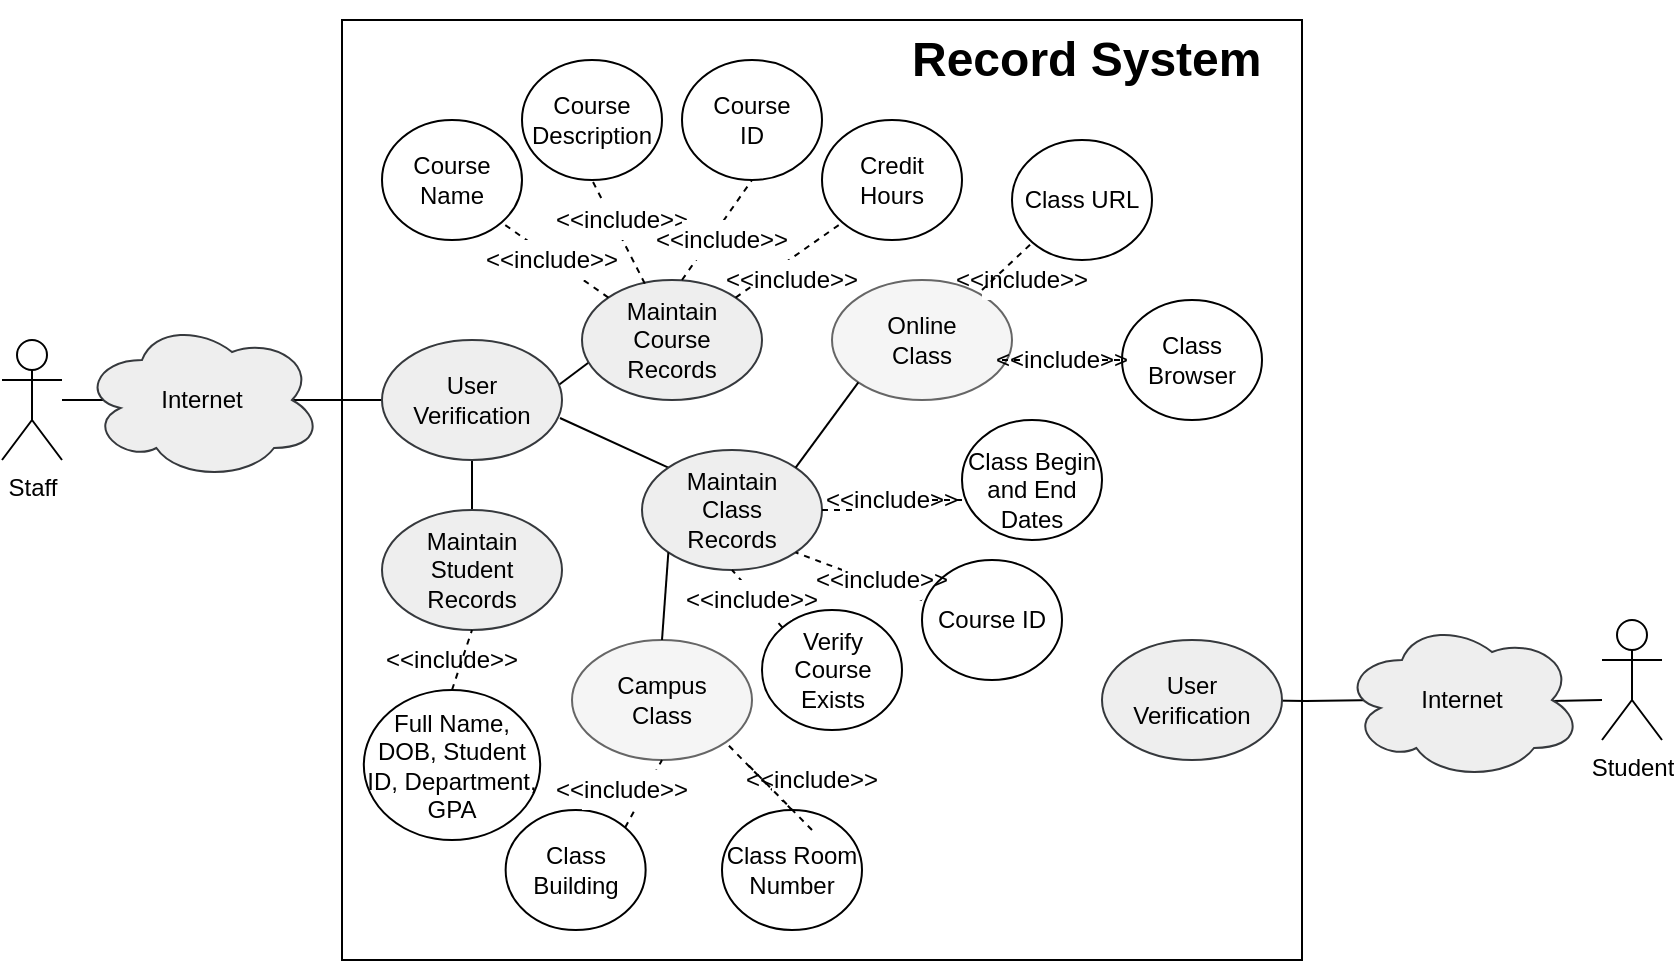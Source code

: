 <mxfile version="14.1.8" type="github">
  <diagram id="ww5f84e6MGx6yijLNMb9" name="Page-1">
    <mxGraphModel dx="1091" dy="523" grid="1" gridSize="10" guides="1" tooltips="1" connect="1" arrows="1" fold="1" page="1" pageScale="1" pageWidth="850" pageHeight="1100" math="0" shadow="0">
      <root>
        <mxCell id="0" />
        <mxCell id="1" parent="0" />
        <mxCell id="B8DDg9iWWgw_p-ArfUbX-2" value="" style="rounded=0;whiteSpace=wrap;html=1;" vertex="1" parent="1">
          <mxGeometry x="180" y="10" width="480" height="470" as="geometry" />
        </mxCell>
        <mxCell id="B8DDg9iWWgw_p-ArfUbX-19" value="" style="endArrow=none;html=1;entryX=0;entryY=0.25;entryDx=0;entryDy=0;" edge="1" parent="1" target="B8DDg9iWWgw_p-ArfUbX-13">
          <mxGeometry width="50" height="50" relative="1" as="geometry">
            <mxPoint x="265" y="210" as="sourcePoint" />
            <mxPoint x="315" y="160" as="targetPoint" />
          </mxGeometry>
        </mxCell>
        <mxCell id="B8DDg9iWWgw_p-ArfUbX-20" value="" style="endArrow=none;html=1;entryX=0;entryY=0.25;entryDx=0;entryDy=0;exitX=0;exitY=0;exitDx=0;exitDy=0;" edge="1" parent="1" source="B8DDg9iWWgw_p-ArfUbX-10">
          <mxGeometry width="50" height="50" relative="1" as="geometry">
            <mxPoint x="323" y="226" as="sourcePoint" />
            <mxPoint x="289" y="209" as="targetPoint" />
          </mxGeometry>
        </mxCell>
        <mxCell id="B8DDg9iWWgw_p-ArfUbX-3" style="edgeStyle=orthogonalEdgeStyle;rounded=0;orthogonalLoop=1;jettySize=auto;html=1;" edge="1" parent="1" source="B8DDg9iWWgw_p-ArfUbX-1">
          <mxGeometry relative="1" as="geometry">
            <mxPoint x="90" y="200" as="targetPoint" />
          </mxGeometry>
        </mxCell>
        <mxCell id="B8DDg9iWWgw_p-ArfUbX-1" value="Staff" style="shape=umlActor;verticalLabelPosition=bottom;verticalAlign=top;html=1;outlineConnect=0;" vertex="1" parent="1">
          <mxGeometry x="10" y="170" width="30" height="60" as="geometry" />
        </mxCell>
        <mxCell id="B8DDg9iWWgw_p-ArfUbX-5" style="edgeStyle=orthogonalEdgeStyle;rounded=0;orthogonalLoop=1;jettySize=auto;html=1;exitX=0.875;exitY=0.5;exitDx=0;exitDy=0;exitPerimeter=0;" edge="1" parent="1" source="B8DDg9iWWgw_p-ArfUbX-4" target="B8DDg9iWWgw_p-ArfUbX-8">
          <mxGeometry relative="1" as="geometry">
            <mxPoint x="200" y="200" as="targetPoint" />
          </mxGeometry>
        </mxCell>
        <mxCell id="B8DDg9iWWgw_p-ArfUbX-4" value="" style="ellipse;shape=cloud;whiteSpace=wrap;html=1;fillColor=#eeeeee;strokeColor=#36393d;" vertex="1" parent="1">
          <mxGeometry x="50" y="160" width="120" height="80" as="geometry" />
        </mxCell>
        <mxCell id="B8DDg9iWWgw_p-ArfUbX-6" value="Internet" style="text;html=1;strokeColor=none;fillColor=none;align=center;verticalAlign=middle;whiteSpace=wrap;rounded=0;" vertex="1" parent="1">
          <mxGeometry x="90" y="190" width="40" height="20" as="geometry" />
        </mxCell>
        <mxCell id="B8DDg9iWWgw_p-ArfUbX-102" style="edgeStyle=orthogonalEdgeStyle;rounded=0;orthogonalLoop=1;jettySize=auto;html=1;exitX=0.5;exitY=1;exitDx=0;exitDy=0;entryX=0.5;entryY=0;entryDx=0;entryDy=0;" edge="1" parent="1" source="B8DDg9iWWgw_p-ArfUbX-9" target="B8DDg9iWWgw_p-ArfUbX-101">
          <mxGeometry relative="1" as="geometry" />
        </mxCell>
        <mxCell id="B8DDg9iWWgw_p-ArfUbX-9" value="" style="ellipse;whiteSpace=wrap;html=1;fillColor=#eeeeee;strokeColor=#36393d;" vertex="1" parent="1">
          <mxGeometry x="200" y="170" width="90" height="60" as="geometry" />
        </mxCell>
        <mxCell id="B8DDg9iWWgw_p-ArfUbX-8" value="User Verification" style="text;html=1;strokeColor=none;fillColor=none;align=center;verticalAlign=middle;whiteSpace=wrap;rounded=0;" vertex="1" parent="1">
          <mxGeometry x="225" y="190" width="40" height="20" as="geometry" />
        </mxCell>
        <mxCell id="B8DDg9iWWgw_p-ArfUbX-10" value="" style="ellipse;whiteSpace=wrap;html=1;fillColor=#eeeeee;strokeColor=#36393d;" vertex="1" parent="1">
          <mxGeometry x="330" y="225" width="90" height="60" as="geometry" />
        </mxCell>
        <mxCell id="B8DDg9iWWgw_p-ArfUbX-11" value="" style="ellipse;whiteSpace=wrap;html=1;fillColor=#eeeeee;strokeColor=#36393d;" vertex="1" parent="1">
          <mxGeometry x="300" y="140" width="90" height="60" as="geometry" />
        </mxCell>
        <mxCell id="B8DDg9iWWgw_p-ArfUbX-13" value="Maintain Course Records" style="text;html=1;strokeColor=none;fillColor=none;align=center;verticalAlign=middle;whiteSpace=wrap;rounded=0;" vertex="1" parent="1">
          <mxGeometry x="325" y="160" width="40" height="20" as="geometry" />
        </mxCell>
        <mxCell id="B8DDg9iWWgw_p-ArfUbX-14" value="Maintain Class Records" style="text;html=1;strokeColor=none;fillColor=none;align=center;verticalAlign=middle;whiteSpace=wrap;rounded=0;" vertex="1" parent="1">
          <mxGeometry x="355" y="245" width="40" height="20" as="geometry" />
        </mxCell>
        <mxCell id="B8DDg9iWWgw_p-ArfUbX-22" value="" style="ellipse;whiteSpace=wrap;html=1;" vertex="1" parent="1">
          <mxGeometry x="200" y="60" width="70" height="60" as="geometry" />
        </mxCell>
        <mxCell id="B8DDg9iWWgw_p-ArfUbX-25" value="" style="ellipse;whiteSpace=wrap;html=1;" vertex="1" parent="1">
          <mxGeometry x="270" y="30" width="70" height="60" as="geometry" />
        </mxCell>
        <mxCell id="B8DDg9iWWgw_p-ArfUbX-26" value="" style="ellipse;whiteSpace=wrap;html=1;" vertex="1" parent="1">
          <mxGeometry x="350" y="30" width="70" height="60" as="geometry" />
        </mxCell>
        <mxCell id="B8DDg9iWWgw_p-ArfUbX-27" value="" style="ellipse;whiteSpace=wrap;html=1;" vertex="1" parent="1">
          <mxGeometry x="420" y="60" width="70" height="60" as="geometry" />
        </mxCell>
        <mxCell id="B8DDg9iWWgw_p-ArfUbX-28" value="Course Description" style="text;html=1;strokeColor=none;fillColor=none;align=center;verticalAlign=middle;whiteSpace=wrap;rounded=0;" vertex="1" parent="1">
          <mxGeometry x="285" y="50" width="40" height="20" as="geometry" />
        </mxCell>
        <mxCell id="B8DDg9iWWgw_p-ArfUbX-29" value="Course Name" style="text;html=1;strokeColor=none;fillColor=none;align=center;verticalAlign=middle;whiteSpace=wrap;rounded=0;" vertex="1" parent="1">
          <mxGeometry x="215" y="80" width="40" height="20" as="geometry" />
        </mxCell>
        <mxCell id="B8DDg9iWWgw_p-ArfUbX-30" value="Course ID" style="text;html=1;strokeColor=none;fillColor=none;align=center;verticalAlign=middle;whiteSpace=wrap;rounded=0;" vertex="1" parent="1">
          <mxGeometry x="365" y="50" width="40" height="20" as="geometry" />
        </mxCell>
        <mxCell id="B8DDg9iWWgw_p-ArfUbX-31" value="Credit Hours" style="text;html=1;strokeColor=none;fillColor=none;align=center;verticalAlign=middle;whiteSpace=wrap;rounded=0;" vertex="1" parent="1">
          <mxGeometry x="435" y="80" width="40" height="20" as="geometry" />
        </mxCell>
        <mxCell id="B8DDg9iWWgw_p-ArfUbX-32" value="" style="endArrow=none;html=1;entryX=1;entryY=1;entryDx=0;entryDy=0;exitX=0;exitY=0;exitDx=0;exitDy=0;dashed=1;" edge="1" parent="1" source="B8DDg9iWWgw_p-ArfUbX-11" target="B8DDg9iWWgw_p-ArfUbX-22">
          <mxGeometry width="50" height="50" relative="1" as="geometry">
            <mxPoint x="300" y="170" as="sourcePoint" />
            <mxPoint x="350" y="120" as="targetPoint" />
          </mxGeometry>
        </mxCell>
        <mxCell id="B8DDg9iWWgw_p-ArfUbX-34" value="" style="endArrow=none;html=1;exitX=0.349;exitY=0.03;exitDx=0;exitDy=0;exitPerimeter=0;entryX=0.5;entryY=1;entryDx=0;entryDy=0;dashed=1;" edge="1" parent="1" source="B8DDg9iWWgw_p-ArfUbX-11" target="B8DDg9iWWgw_p-ArfUbX-25">
          <mxGeometry width="50" height="50" relative="1" as="geometry">
            <mxPoint x="330" y="130" as="sourcePoint" />
            <mxPoint x="380" y="80" as="targetPoint" />
          </mxGeometry>
        </mxCell>
        <mxCell id="B8DDg9iWWgw_p-ArfUbX-35" value="" style="endArrow=none;html=1;entryX=0.5;entryY=1;entryDx=0;entryDy=0;dashed=1;" edge="1" parent="1" target="B8DDg9iWWgw_p-ArfUbX-26">
          <mxGeometry width="50" height="50" relative="1" as="geometry">
            <mxPoint x="350" y="140" as="sourcePoint" />
            <mxPoint x="400" y="90" as="targetPoint" />
          </mxGeometry>
        </mxCell>
        <mxCell id="B8DDg9iWWgw_p-ArfUbX-36" value="" style="endArrow=none;html=1;entryX=0;entryY=1;entryDx=0;entryDy=0;exitX=1;exitY=0;exitDx=0;exitDy=0;dashed=1;" edge="1" parent="1" source="B8DDg9iWWgw_p-ArfUbX-11" target="B8DDg9iWWgw_p-ArfUbX-27">
          <mxGeometry width="50" height="50" relative="1" as="geometry">
            <mxPoint x="385" y="160" as="sourcePoint" />
            <mxPoint x="435" y="110" as="targetPoint" />
          </mxGeometry>
        </mxCell>
        <mxCell id="B8DDg9iWWgw_p-ArfUbX-37" value="&amp;lt;&amp;lt;include&amp;gt;&amp;gt;" style="text;html=1;strokeColor=none;align=center;verticalAlign=middle;whiteSpace=wrap;rounded=0;fillColor=#ffffff;" vertex="1" parent="1">
          <mxGeometry x="265" y="120" width="40" height="20" as="geometry" />
        </mxCell>
        <mxCell id="B8DDg9iWWgw_p-ArfUbX-44" value="&amp;lt;&amp;lt;include&amp;gt;&amp;gt;" style="text;html=1;strokeColor=none;align=center;verticalAlign=middle;whiteSpace=wrap;rounded=0;fillColor=#ffffff;" vertex="1" parent="1">
          <mxGeometry x="300" y="100" width="40" height="20" as="geometry" />
        </mxCell>
        <mxCell id="B8DDg9iWWgw_p-ArfUbX-46" value="&amp;lt;&amp;lt;include&amp;gt;&amp;gt;" style="text;html=1;strokeColor=none;align=center;verticalAlign=middle;whiteSpace=wrap;rounded=0;fillColor=#ffffff;" vertex="1" parent="1">
          <mxGeometry x="350" y="110" width="40" height="20" as="geometry" />
        </mxCell>
        <mxCell id="B8DDg9iWWgw_p-ArfUbX-47" value="&amp;lt;&amp;lt;include&amp;gt;&amp;gt;" style="text;html=1;strokeColor=none;align=center;verticalAlign=middle;whiteSpace=wrap;rounded=0;fillColor=#ffffff;" vertex="1" parent="1">
          <mxGeometry x="385" y="130" width="40" height="20" as="geometry" />
        </mxCell>
        <mxCell id="B8DDg9iWWgw_p-ArfUbX-53" value="" style="ellipse;whiteSpace=wrap;html=1;fillColor=#f5f5f5;strokeColor=#666666;fontColor=#333333;" vertex="1" parent="1">
          <mxGeometry x="425" y="140" width="90" height="60" as="geometry" />
        </mxCell>
        <mxCell id="B8DDg9iWWgw_p-ArfUbX-54" value="" style="ellipse;whiteSpace=wrap;html=1;fillColor=#f5f5f5;strokeColor=#666666;fontColor=#333333;" vertex="1" parent="1">
          <mxGeometry x="295" y="320" width="90" height="60" as="geometry" />
        </mxCell>
        <mxCell id="B8DDg9iWWgw_p-ArfUbX-55" value="Online Class" style="text;html=1;strokeColor=none;fillColor=none;align=center;verticalAlign=middle;whiteSpace=wrap;rounded=0;" vertex="1" parent="1">
          <mxGeometry x="450" y="160" width="40" height="20" as="geometry" />
        </mxCell>
        <mxCell id="B8DDg9iWWgw_p-ArfUbX-57" value="Campus Class" style="text;html=1;strokeColor=none;fillColor=none;align=center;verticalAlign=middle;whiteSpace=wrap;rounded=0;" vertex="1" parent="1">
          <mxGeometry x="320" y="340" width="40" height="20" as="geometry" />
        </mxCell>
        <mxCell id="B8DDg9iWWgw_p-ArfUbX-58" value="" style="ellipse;whiteSpace=wrap;html=1;" vertex="1" parent="1">
          <mxGeometry x="490" y="210" width="70" height="60" as="geometry" />
        </mxCell>
        <mxCell id="B8DDg9iWWgw_p-ArfUbX-59" value="Class Begin and End Dates" style="text;html=1;strokeColor=none;fillColor=none;align=center;verticalAlign=middle;whiteSpace=wrap;rounded=0;" vertex="1" parent="1">
          <mxGeometry x="490" y="235" width="70" height="20" as="geometry" />
        </mxCell>
        <mxCell id="B8DDg9iWWgw_p-ArfUbX-60" value="" style="ellipse;whiteSpace=wrap;html=1;" vertex="1" parent="1">
          <mxGeometry x="390" y="305" width="70" height="60" as="geometry" />
        </mxCell>
        <mxCell id="B8DDg9iWWgw_p-ArfUbX-61" value="Verify Course Exists" style="text;html=1;strokeColor=none;fillColor=none;align=center;verticalAlign=middle;whiteSpace=wrap;rounded=0;" vertex="1" parent="1">
          <mxGeometry x="393" y="325" width="65" height="20" as="geometry" />
        </mxCell>
        <mxCell id="B8DDg9iWWgw_p-ArfUbX-64" value="" style="ellipse;whiteSpace=wrap;html=1;" vertex="1" parent="1">
          <mxGeometry x="470" y="280" width="70" height="60" as="geometry" />
        </mxCell>
        <mxCell id="B8DDg9iWWgw_p-ArfUbX-65" value="Course ID" style="text;html=1;strokeColor=none;fillColor=none;align=center;verticalAlign=middle;whiteSpace=wrap;rounded=0;" vertex="1" parent="1">
          <mxGeometry x="470" y="300" width="70" height="20" as="geometry" />
        </mxCell>
        <mxCell id="B8DDg9iWWgw_p-ArfUbX-66" value="" style="endArrow=none;html=1;exitX=1;exitY=0;exitDx=0;exitDy=0;entryX=0;entryY=1;entryDx=0;entryDy=0;" edge="1" parent="1" source="B8DDg9iWWgw_p-ArfUbX-10" target="B8DDg9iWWgw_p-ArfUbX-53">
          <mxGeometry width="50" height="50" relative="1" as="geometry">
            <mxPoint x="402.09" y="229.997" as="sourcePoint" />
            <mxPoint x="347.91" y="205.21" as="targetPoint" />
          </mxGeometry>
        </mxCell>
        <mxCell id="B8DDg9iWWgw_p-ArfUbX-67" value="" style="endArrow=none;html=1;entryX=0;entryY=1;entryDx=0;entryDy=0;exitX=0.5;exitY=0;exitDx=0;exitDy=0;" edge="1" parent="1" source="B8DDg9iWWgw_p-ArfUbX-54" target="B8DDg9iWWgw_p-ArfUbX-10">
          <mxGeometry width="50" height="50" relative="1" as="geometry">
            <mxPoint x="405.0" y="309.787" as="sourcePoint" />
            <mxPoint x="350.82" y="285" as="targetPoint" />
          </mxGeometry>
        </mxCell>
        <mxCell id="B8DDg9iWWgw_p-ArfUbX-69" value="" style="endArrow=none;html=1;exitX=0;exitY=0;exitDx=0;exitDy=0;entryX=0.5;entryY=1;entryDx=0;entryDy=0;dashed=1;" edge="1" parent="1" source="B8DDg9iWWgw_p-ArfUbX-60" target="B8DDg9iWWgw_p-ArfUbX-10">
          <mxGeometry width="50" height="50" relative="1" as="geometry">
            <mxPoint x="358.64" y="324.997" as="sourcePoint" />
            <mxPoint x="390" y="282" as="targetPoint" />
          </mxGeometry>
        </mxCell>
        <mxCell id="B8DDg9iWWgw_p-ArfUbX-70" value="" style="endArrow=none;html=1;exitX=0;exitY=0;exitDx=0;exitDy=0;entryX=1;entryY=1;entryDx=0;entryDy=0;dashed=1;" edge="1" parent="1" source="B8DDg9iWWgw_p-ArfUbX-65" target="B8DDg9iWWgw_p-ArfUbX-10">
          <mxGeometry width="50" height="50" relative="1" as="geometry">
            <mxPoint x="410.251" y="323.787" as="sourcePoint" />
            <mxPoint x="385" y="295" as="targetPoint" />
          </mxGeometry>
        </mxCell>
        <mxCell id="B8DDg9iWWgw_p-ArfUbX-71" value="" style="endArrow=none;html=1;exitX=0;exitY=0.75;exitDx=0;exitDy=0;entryX=1;entryY=0.5;entryDx=0;entryDy=0;dashed=1;" edge="1" parent="1" source="B8DDg9iWWgw_p-ArfUbX-75" target="B8DDg9iWWgw_p-ArfUbX-10">
          <mxGeometry width="50" height="50" relative="1" as="geometry">
            <mxPoint x="420.251" y="333.787" as="sourcePoint" />
            <mxPoint x="395" y="305" as="targetPoint" />
          </mxGeometry>
        </mxCell>
        <mxCell id="B8DDg9iWWgw_p-ArfUbX-72" value="&amp;lt;&amp;lt;include&amp;gt;&amp;gt;" style="text;html=1;strokeColor=none;align=center;verticalAlign=middle;whiteSpace=wrap;rounded=0;fillColor=#ffffff;" vertex="1" parent="1">
          <mxGeometry x="365" y="290" width="40" height="20" as="geometry" />
        </mxCell>
        <mxCell id="B8DDg9iWWgw_p-ArfUbX-74" value="&amp;lt;&amp;lt;include&amp;gt;&amp;gt;" style="text;html=1;strokeColor=none;align=center;verticalAlign=middle;whiteSpace=wrap;rounded=0;fillColor=#ffffff;" vertex="1" parent="1">
          <mxGeometry x="430" y="280" width="40" height="20" as="geometry" />
        </mxCell>
        <mxCell id="B8DDg9iWWgw_p-ArfUbX-75" value="&amp;lt;&amp;lt;include&amp;gt;&amp;gt;" style="text;html=1;strokeColor=none;align=center;verticalAlign=middle;whiteSpace=wrap;rounded=0;fillColor=#ffffff;" vertex="1" parent="1">
          <mxGeometry x="435" y="240" width="40" height="20" as="geometry" />
        </mxCell>
        <mxCell id="B8DDg9iWWgw_p-ArfUbX-76" value="" style="endArrow=none;html=1;exitX=0;exitY=0.75;exitDx=0;exitDy=0;entryX=1;entryY=0.5;entryDx=0;entryDy=0;dashed=1;" edge="1" parent="1" source="B8DDg9iWWgw_p-ArfUbX-59" target="B8DDg9iWWgw_p-ArfUbX-75">
          <mxGeometry width="50" height="50" relative="1" as="geometry">
            <mxPoint x="490" y="250" as="sourcePoint" />
            <mxPoint x="420" y="255" as="targetPoint" />
          </mxGeometry>
        </mxCell>
        <mxCell id="B8DDg9iWWgw_p-ArfUbX-77" value="" style="ellipse;whiteSpace=wrap;html=1;" vertex="1" parent="1">
          <mxGeometry x="261.82" y="405" width="70" height="60" as="geometry" />
        </mxCell>
        <mxCell id="B8DDg9iWWgw_p-ArfUbX-78" value="Class Building" style="text;html=1;strokeColor=none;fillColor=none;align=center;verticalAlign=middle;whiteSpace=wrap;rounded=0;" vertex="1" parent="1">
          <mxGeometry x="261.82" y="425" width="70" height="20" as="geometry" />
        </mxCell>
        <mxCell id="B8DDg9iWWgw_p-ArfUbX-79" value="" style="ellipse;whiteSpace=wrap;html=1;" vertex="1" parent="1">
          <mxGeometry x="370" y="405" width="70" height="60" as="geometry" />
        </mxCell>
        <mxCell id="B8DDg9iWWgw_p-ArfUbX-80" value="Class Room Number" style="text;html=1;strokeColor=none;fillColor=none;align=center;verticalAlign=middle;whiteSpace=wrap;rounded=0;" vertex="1" parent="1">
          <mxGeometry x="370" y="425" width="70" height="20" as="geometry" />
        </mxCell>
        <mxCell id="B8DDg9iWWgw_p-ArfUbX-81" value="" style="endArrow=none;html=1;exitX=1;exitY=0;exitDx=0;exitDy=0;entryX=0.5;entryY=1;entryDx=0;entryDy=0;dashed=1;" edge="1" parent="1" source="B8DDg9iWWgw_p-ArfUbX-77" target="B8DDg9iWWgw_p-ArfUbX-54">
          <mxGeometry width="50" height="50" relative="1" as="geometry">
            <mxPoint x="406.82" y="418.79" as="sourcePoint" />
            <mxPoint x="360.0" y="391.213" as="targetPoint" />
          </mxGeometry>
        </mxCell>
        <mxCell id="B8DDg9iWWgw_p-ArfUbX-82" value="&amp;lt;&amp;lt;include&amp;gt;&amp;gt;" style="text;html=1;strokeColor=none;align=center;verticalAlign=middle;whiteSpace=wrap;rounded=0;fillColor=#ffffff;" vertex="1" parent="1">
          <mxGeometry x="215" y="320" width="40" height="20" as="geometry" />
        </mxCell>
        <mxCell id="B8DDg9iWWgw_p-ArfUbX-85" value="" style="endArrow=none;html=1;exitX=0.5;exitY=0;exitDx=0;exitDy=0;entryX=1;entryY=1;entryDx=0;entryDy=0;dashed=1;" edge="1" parent="1" source="B8DDg9iWWgw_p-ArfUbX-79" target="B8DDg9iWWgw_p-ArfUbX-54">
          <mxGeometry width="50" height="50" relative="1" as="geometry">
            <mxPoint x="390" y="408.79" as="sourcePoint" />
            <mxPoint x="326.82" y="380.003" as="targetPoint" />
          </mxGeometry>
        </mxCell>
        <mxCell id="B8DDg9iWWgw_p-ArfUbX-86" value="&amp;lt;&amp;lt;include&amp;gt;&amp;gt;" style="text;html=1;strokeColor=none;align=center;verticalAlign=middle;whiteSpace=wrap;rounded=0;fillColor=#ffffff;" vertex="1" parent="1">
          <mxGeometry x="395" y="380" width="40" height="20" as="geometry" />
        </mxCell>
        <mxCell id="B8DDg9iWWgw_p-ArfUbX-87" value="" style="ellipse;whiteSpace=wrap;html=1;" vertex="1" parent="1">
          <mxGeometry x="515" y="70" width="70" height="60" as="geometry" />
        </mxCell>
        <mxCell id="B8DDg9iWWgw_p-ArfUbX-88" value="Class URL" style="text;html=1;strokeColor=none;fillColor=none;align=center;verticalAlign=middle;whiteSpace=wrap;rounded=0;" vertex="1" parent="1">
          <mxGeometry x="515" y="90" width="70" height="20" as="geometry" />
        </mxCell>
        <mxCell id="B8DDg9iWWgw_p-ArfUbX-89" value="&amp;lt;&amp;lt;include&amp;gt;&amp;gt;" style="text;html=1;strokeColor=none;align=center;verticalAlign=middle;whiteSpace=wrap;rounded=0;fillColor=#ffffff;" vertex="1" parent="1">
          <mxGeometry x="500" y="130" width="40" height="20" as="geometry" />
        </mxCell>
        <mxCell id="B8DDg9iWWgw_p-ArfUbX-90" value="" style="ellipse;whiteSpace=wrap;html=1;" vertex="1" parent="1">
          <mxGeometry x="570" y="150" width="70" height="60" as="geometry" />
        </mxCell>
        <mxCell id="B8DDg9iWWgw_p-ArfUbX-91" value="Class Browser" style="text;html=1;strokeColor=none;fillColor=none;align=center;verticalAlign=middle;whiteSpace=wrap;rounded=0;" vertex="1" parent="1">
          <mxGeometry x="570" y="170" width="70" height="20" as="geometry" />
        </mxCell>
        <mxCell id="B8DDg9iWWgw_p-ArfUbX-95" value="" style="endArrow=none;html=1;dashed=1;entryX=0;entryY=1;entryDx=0;entryDy=0;" edge="1" parent="1" target="B8DDg9iWWgw_p-ArfUbX-87">
          <mxGeometry width="50" height="50" relative="1" as="geometry">
            <mxPoint x="500" y="145" as="sourcePoint" />
            <mxPoint x="530" y="120" as="targetPoint" />
          </mxGeometry>
        </mxCell>
        <mxCell id="B8DDg9iWWgw_p-ArfUbX-97" value="" style="endArrow=none;html=1;dashed=1;entryX=0;entryY=0.5;entryDx=0;entryDy=0;" edge="1" parent="1" source="B8DDg9iWWgw_p-ArfUbX-92" target="B8DDg9iWWgw_p-ArfUbX-91">
          <mxGeometry width="50" height="50" relative="1" as="geometry">
            <mxPoint x="510" y="180" as="sourcePoint" />
            <mxPoint x="560" y="130" as="targetPoint" />
          </mxGeometry>
        </mxCell>
        <mxCell id="B8DDg9iWWgw_p-ArfUbX-92" value="&amp;lt;&amp;lt;include&amp;gt;&amp;gt;" style="text;html=1;strokeColor=none;align=center;verticalAlign=middle;whiteSpace=wrap;rounded=0;fillColor=#ffffff;rotation=0;" vertex="1" parent="1">
          <mxGeometry x="520" y="170" width="40" height="20" as="geometry" />
        </mxCell>
        <mxCell id="B8DDg9iWWgw_p-ArfUbX-98" value="" style="endArrow=none;html=1;dashed=1;entryX=0;entryY=0.5;entryDx=0;entryDy=0;" edge="1" parent="1" target="B8DDg9iWWgw_p-ArfUbX-92">
          <mxGeometry width="50" height="50" relative="1" as="geometry">
            <mxPoint x="510" y="180" as="sourcePoint" />
            <mxPoint x="570" y="180" as="targetPoint" />
          </mxGeometry>
        </mxCell>
        <mxCell id="B8DDg9iWWgw_p-ArfUbX-99" value="&lt;h1&gt;Record System&lt;/h1&gt;" style="text;html=1;strokeColor=none;fillColor=none;spacing=5;spacingTop=-20;whiteSpace=wrap;overflow=hidden;rounded=0;" vertex="1" parent="1">
          <mxGeometry x="460" y="10" width="190" height="120" as="geometry" />
        </mxCell>
        <mxCell id="B8DDg9iWWgw_p-ArfUbX-100" value="" style="ellipse;whiteSpace=wrap;html=1;fillColor=#eeeeee;strokeColor=#36393d;" vertex="1" parent="1">
          <mxGeometry x="200" y="255" width="90" height="60" as="geometry" />
        </mxCell>
        <mxCell id="B8DDg9iWWgw_p-ArfUbX-101" value="Maintain Student Records" style="text;html=1;strokeColor=none;fillColor=none;align=center;verticalAlign=middle;whiteSpace=wrap;rounded=0;" vertex="1" parent="1">
          <mxGeometry x="225" y="275" width="40" height="20" as="geometry" />
        </mxCell>
        <mxCell id="B8DDg9iWWgw_p-ArfUbX-103" value="" style="ellipse;whiteSpace=wrap;html=1;" vertex="1" parent="1">
          <mxGeometry x="190.91" y="345" width="88.18" height="75" as="geometry" />
        </mxCell>
        <mxCell id="B8DDg9iWWgw_p-ArfUbX-104" value="" style="endArrow=none;html=1;exitX=0.5;exitY=0;exitDx=0;exitDy=0;entryX=1;entryY=1;entryDx=0;entryDy=0;dashed=1;" edge="1" parent="1">
          <mxGeometry width="50" height="50" relative="1" as="geometry">
            <mxPoint x="415" y="415" as="sourcePoint" />
            <mxPoint x="381.82" y="381.213" as="targetPoint" />
          </mxGeometry>
        </mxCell>
        <mxCell id="B8DDg9iWWgw_p-ArfUbX-105" value="&amp;lt;&amp;lt;include&amp;gt;&amp;gt;" style="text;html=1;strokeColor=none;align=center;verticalAlign=middle;whiteSpace=wrap;rounded=0;fillColor=#ffffff;" vertex="1" parent="1">
          <mxGeometry x="300" y="385" width="40" height="20" as="geometry" />
        </mxCell>
        <mxCell id="B8DDg9iWWgw_p-ArfUbX-108" value="" style="endArrow=none;dashed=1;html=1;exitX=0.5;exitY=0;exitDx=0;exitDy=0;entryX=0.5;entryY=1;entryDx=0;entryDy=0;" edge="1" parent="1" source="B8DDg9iWWgw_p-ArfUbX-103" target="B8DDg9iWWgw_p-ArfUbX-100">
          <mxGeometry width="50" height="50" relative="1" as="geometry">
            <mxPoint x="190.91" y="360" as="sourcePoint" />
            <mxPoint x="240.91" y="310" as="targetPoint" />
          </mxGeometry>
        </mxCell>
        <mxCell id="B8DDg9iWWgw_p-ArfUbX-109" value="Full Name, DOB, Student ID, Department, GPA" style="text;html=1;strokeColor=none;fillColor=none;align=center;verticalAlign=middle;whiteSpace=wrap;rounded=0;" vertex="1" parent="1">
          <mxGeometry x="190" y="372.5" width="90" height="20" as="geometry" />
        </mxCell>
        <mxCell id="B8DDg9iWWgw_p-ArfUbX-113" style="edgeStyle=orthogonalEdgeStyle;rounded=0;orthogonalLoop=1;jettySize=auto;html=1;" edge="1" parent="1" target="B8DDg9iWWgw_p-ArfUbX-112">
          <mxGeometry relative="1" as="geometry">
            <mxPoint x="810" y="350" as="sourcePoint" />
          </mxGeometry>
        </mxCell>
        <mxCell id="B8DDg9iWWgw_p-ArfUbX-110" value="Student" style="shape=umlActor;verticalLabelPosition=bottom;verticalAlign=top;html=1;outlineConnect=0;" vertex="1" parent="1">
          <mxGeometry x="810" y="310" width="30" height="60" as="geometry" />
        </mxCell>
        <mxCell id="B8DDg9iWWgw_p-ArfUbX-117" style="edgeStyle=orthogonalEdgeStyle;rounded=0;orthogonalLoop=1;jettySize=auto;html=1;entryX=1;entryY=0.5;entryDx=0;entryDy=0;" edge="1" parent="1" target="B8DDg9iWWgw_p-ArfUbX-116">
          <mxGeometry relative="1" as="geometry">
            <mxPoint x="699" y="350" as="sourcePoint" />
          </mxGeometry>
        </mxCell>
        <mxCell id="B8DDg9iWWgw_p-ArfUbX-111" value="" style="ellipse;shape=cloud;whiteSpace=wrap;html=1;fillColor=#eeeeee;strokeColor=#36393d;" vertex="1" parent="1">
          <mxGeometry x="680" y="310" width="120" height="80" as="geometry" />
        </mxCell>
        <mxCell id="B8DDg9iWWgw_p-ArfUbX-112" value="Internet" style="text;html=1;strokeColor=none;fillColor=none;align=center;verticalAlign=middle;whiteSpace=wrap;rounded=0;" vertex="1" parent="1">
          <mxGeometry x="720" y="340" width="40" height="20" as="geometry" />
        </mxCell>
        <mxCell id="B8DDg9iWWgw_p-ArfUbX-115" value="" style="ellipse;whiteSpace=wrap;html=1;fillColor=#eeeeee;strokeColor=#36393d;" vertex="1" parent="1">
          <mxGeometry x="560" y="320" width="90" height="60" as="geometry" />
        </mxCell>
        <mxCell id="B8DDg9iWWgw_p-ArfUbX-116" value="User Verification" style="text;html=1;strokeColor=none;fillColor=none;align=center;verticalAlign=middle;whiteSpace=wrap;rounded=0;" vertex="1" parent="1">
          <mxGeometry x="585" y="340" width="40" height="20" as="geometry" />
        </mxCell>
      </root>
    </mxGraphModel>
  </diagram>
</mxfile>
